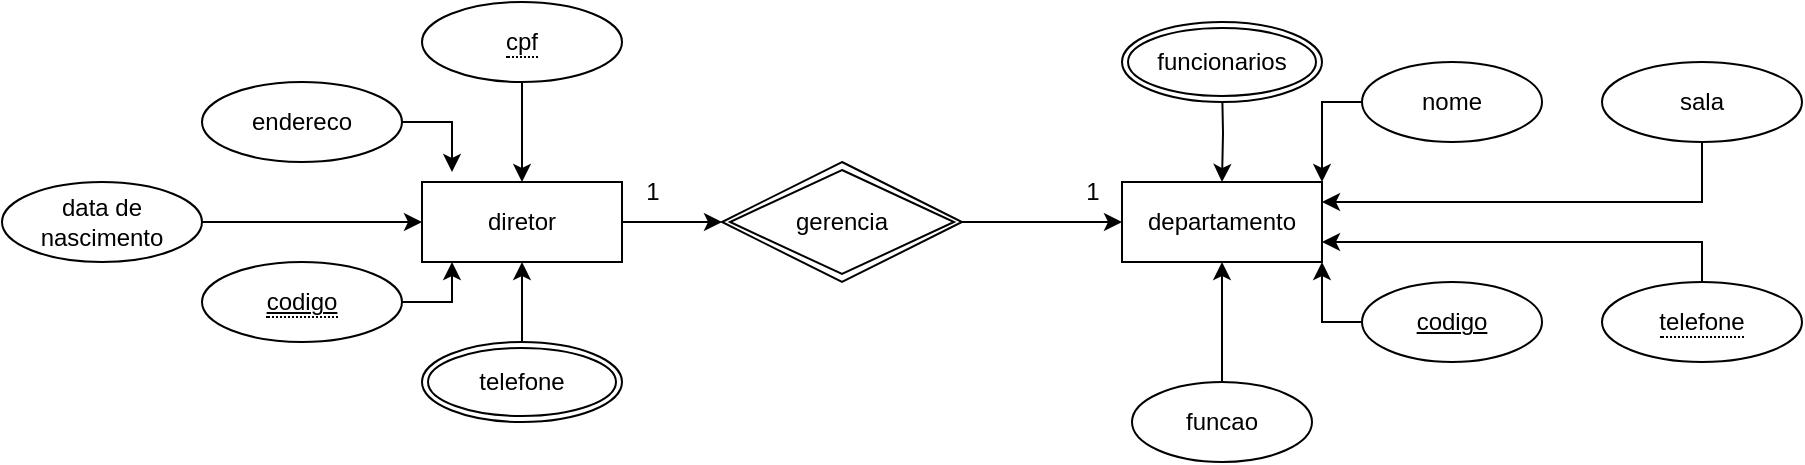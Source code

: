<mxfile version="24.2.3" type="device">
  <diagram id="DtmsHlURVZZJM9269L4C" name="Página-1">
    <mxGraphModel dx="1947" dy="529" grid="1" gridSize="10" guides="1" tooltips="1" connect="1" arrows="1" fold="1" page="1" pageScale="1" pageWidth="827" pageHeight="1169" math="0" shadow="0">
      <root>
        <mxCell id="0" />
        <mxCell id="1" parent="0" />
        <mxCell id="ItKnh0oiUi1nVi8k_IDV-5" style="edgeStyle=orthogonalEdgeStyle;rounded=0;orthogonalLoop=1;jettySize=auto;html=1;entryX=0;entryY=0.5;entryDx=0;entryDy=0;" parent="1" source="ItKnh0oiUi1nVi8k_IDV-1" target="ItKnh0oiUi1nVi8k_IDV-3" edge="1">
          <mxGeometry relative="1" as="geometry" />
        </mxCell>
        <mxCell id="ItKnh0oiUi1nVi8k_IDV-1" value="diretor" style="whiteSpace=wrap;html=1;align=center;" parent="1" vertex="1">
          <mxGeometry x="200" y="260" width="100" height="40" as="geometry" />
        </mxCell>
        <mxCell id="ItKnh0oiUi1nVi8k_IDV-2" value="departamento" style="whiteSpace=wrap;html=1;align=center;" parent="1" vertex="1">
          <mxGeometry x="550" y="260" width="100" height="40" as="geometry" />
        </mxCell>
        <mxCell id="ItKnh0oiUi1nVi8k_IDV-6" style="edgeStyle=orthogonalEdgeStyle;rounded=0;orthogonalLoop=1;jettySize=auto;html=1;entryX=0;entryY=0.5;entryDx=0;entryDy=0;" parent="1" source="ItKnh0oiUi1nVi8k_IDV-3" target="ItKnh0oiUi1nVi8k_IDV-2" edge="1">
          <mxGeometry relative="1" as="geometry" />
        </mxCell>
        <mxCell id="ItKnh0oiUi1nVi8k_IDV-3" value="gerencia" style="shape=rhombus;double=1;perimeter=rhombusPerimeter;whiteSpace=wrap;html=1;align=center;" parent="1" vertex="1">
          <mxGeometry x="350" y="250" width="120" height="60" as="geometry" />
        </mxCell>
        <mxCell id="ItKnh0oiUi1nVi8k_IDV-15" style="edgeStyle=orthogonalEdgeStyle;rounded=0;orthogonalLoop=1;jettySize=auto;html=1;entryX=0.5;entryY=0;entryDx=0;entryDy=0;" parent="1" source="ItKnh0oiUi1nVi8k_IDV-7" target="ItKnh0oiUi1nVi8k_IDV-1" edge="1">
          <mxGeometry relative="1" as="geometry" />
        </mxCell>
        <mxCell id="ItKnh0oiUi1nVi8k_IDV-7" value="&lt;span style=&quot;border-bottom: 1px dotted&quot;&gt;cpf&lt;/span&gt;" style="ellipse;whiteSpace=wrap;html=1;align=center;" parent="1" vertex="1">
          <mxGeometry x="200" y="170" width="100" height="40" as="geometry" />
        </mxCell>
        <mxCell id="ItKnh0oiUi1nVi8k_IDV-8" value="endereco" style="ellipse;whiteSpace=wrap;html=1;align=center;" parent="1" vertex="1">
          <mxGeometry x="90" y="210" width="100" height="40" as="geometry" />
        </mxCell>
        <mxCell id="ItKnh0oiUi1nVi8k_IDV-9" value="&lt;span style=&quot;border-bottom: 1px dotted&quot;&gt;&lt;u&gt;codigo&lt;/u&gt;&lt;/span&gt;" style="ellipse;whiteSpace=wrap;html=1;align=center;" parent="1" vertex="1">
          <mxGeometry x="90" y="300" width="100" height="40" as="geometry" />
        </mxCell>
        <mxCell id="ItKnh0oiUi1nVi8k_IDV-12" style="edgeStyle=orthogonalEdgeStyle;rounded=0;orthogonalLoop=1;jettySize=auto;html=1;entryX=0.5;entryY=1;entryDx=0;entryDy=0;" parent="1" source="ItKnh0oiUi1nVi8k_IDV-11" target="ItKnh0oiUi1nVi8k_IDV-1" edge="1">
          <mxGeometry relative="1" as="geometry" />
        </mxCell>
        <mxCell id="ItKnh0oiUi1nVi8k_IDV-11" value="telefone" style="ellipse;shape=doubleEllipse;margin=3;whiteSpace=wrap;html=1;align=center;" parent="1" vertex="1">
          <mxGeometry x="200" y="340" width="100" height="40" as="geometry" />
        </mxCell>
        <mxCell id="ItKnh0oiUi1nVi8k_IDV-13" style="edgeStyle=orthogonalEdgeStyle;rounded=0;orthogonalLoop=1;jettySize=auto;html=1;entryX=0.15;entryY=1;entryDx=0;entryDy=0;entryPerimeter=0;" parent="1" source="ItKnh0oiUi1nVi8k_IDV-9" target="ItKnh0oiUi1nVi8k_IDV-1" edge="1">
          <mxGeometry relative="1" as="geometry" />
        </mxCell>
        <mxCell id="ItKnh0oiUi1nVi8k_IDV-14" style="edgeStyle=orthogonalEdgeStyle;rounded=0;orthogonalLoop=1;jettySize=auto;html=1;entryX=0.15;entryY=-0.125;entryDx=0;entryDy=0;entryPerimeter=0;" parent="1" source="ItKnh0oiUi1nVi8k_IDV-8" target="ItKnh0oiUi1nVi8k_IDV-1" edge="1">
          <mxGeometry relative="1" as="geometry" />
        </mxCell>
        <mxCell id="ItKnh0oiUi1nVi8k_IDV-24" style="edgeStyle=orthogonalEdgeStyle;rounded=0;orthogonalLoop=1;jettySize=auto;html=1;entryX=0.5;entryY=0;entryDx=0;entryDy=0;" parent="1" target="ItKnh0oiUi1nVi8k_IDV-2" edge="1">
          <mxGeometry relative="1" as="geometry">
            <mxPoint x="600" y="210" as="sourcePoint" />
          </mxGeometry>
        </mxCell>
        <mxCell id="ItKnh0oiUi1nVi8k_IDV-23" style="edgeStyle=orthogonalEdgeStyle;rounded=0;orthogonalLoop=1;jettySize=auto;html=1;entryX=1;entryY=0;entryDx=0;entryDy=0;" parent="1" source="ItKnh0oiUi1nVi8k_IDV-18" target="ItKnh0oiUi1nVi8k_IDV-2" edge="1">
          <mxGeometry relative="1" as="geometry" />
        </mxCell>
        <mxCell id="ItKnh0oiUi1nVi8k_IDV-18" value="nome" style="ellipse;whiteSpace=wrap;html=1;align=center;" parent="1" vertex="1">
          <mxGeometry x="670" y="200" width="90" height="40" as="geometry" />
        </mxCell>
        <mxCell id="ItKnh0oiUi1nVi8k_IDV-22" style="edgeStyle=orthogonalEdgeStyle;rounded=0;orthogonalLoop=1;jettySize=auto;html=1;entryX=1;entryY=1;entryDx=0;entryDy=0;" parent="1" source="ItKnh0oiUi1nVi8k_IDV-19" target="ItKnh0oiUi1nVi8k_IDV-2" edge="1">
          <mxGeometry relative="1" as="geometry" />
        </mxCell>
        <mxCell id="ItKnh0oiUi1nVi8k_IDV-19" value="&lt;u&gt;codigo&lt;/u&gt;" style="ellipse;whiteSpace=wrap;html=1;align=center;" parent="1" vertex="1">
          <mxGeometry x="670" y="310" width="90" height="40" as="geometry" />
        </mxCell>
        <mxCell id="ItKnh0oiUi1nVi8k_IDV-21" value="" style="edgeStyle=orthogonalEdgeStyle;rounded=0;orthogonalLoop=1;jettySize=auto;html=1;" parent="1" source="ItKnh0oiUi1nVi8k_IDV-20" target="ItKnh0oiUi1nVi8k_IDV-2" edge="1">
          <mxGeometry relative="1" as="geometry" />
        </mxCell>
        <mxCell id="ItKnh0oiUi1nVi8k_IDV-20" value="funcao" style="ellipse;whiteSpace=wrap;html=1;align=center;" parent="1" vertex="1">
          <mxGeometry x="555" y="360" width="90" height="40" as="geometry" />
        </mxCell>
        <mxCell id="ItKnh0oiUi1nVi8k_IDV-25" value="funcionarios" style="ellipse;shape=doubleEllipse;margin=3;whiteSpace=wrap;html=1;align=center;" parent="1" vertex="1">
          <mxGeometry x="550" y="180" width="100" height="40" as="geometry" />
        </mxCell>
        <mxCell id="ItKnh0oiUi1nVi8k_IDV-29" style="edgeStyle=orthogonalEdgeStyle;rounded=0;orthogonalLoop=1;jettySize=auto;html=1;entryX=1;entryY=0.25;entryDx=0;entryDy=0;" parent="1" source="ItKnh0oiUi1nVi8k_IDV-26" target="ItKnh0oiUi1nVi8k_IDV-2" edge="1">
          <mxGeometry relative="1" as="geometry">
            <Array as="points">
              <mxPoint x="840" y="270" />
            </Array>
          </mxGeometry>
        </mxCell>
        <mxCell id="ItKnh0oiUi1nVi8k_IDV-26" value="sala" style="ellipse;whiteSpace=wrap;html=1;align=center;" parent="1" vertex="1">
          <mxGeometry x="790" y="200" width="100" height="40" as="geometry" />
        </mxCell>
        <mxCell id="ItKnh0oiUi1nVi8k_IDV-28" style="edgeStyle=orthogonalEdgeStyle;rounded=0;orthogonalLoop=1;jettySize=auto;html=1;entryX=1;entryY=0.75;entryDx=0;entryDy=0;" parent="1" source="ItKnh0oiUi1nVi8k_IDV-27" target="ItKnh0oiUi1nVi8k_IDV-2" edge="1">
          <mxGeometry relative="1" as="geometry">
            <Array as="points">
              <mxPoint x="840" y="290" />
            </Array>
          </mxGeometry>
        </mxCell>
        <mxCell id="ItKnh0oiUi1nVi8k_IDV-27" value="&lt;span style=&quot;border-bottom: 1px dotted&quot;&gt;telefone&lt;/span&gt;" style="ellipse;whiteSpace=wrap;html=1;align=center;" parent="1" vertex="1">
          <mxGeometry x="790" y="310" width="100" height="40" as="geometry" />
        </mxCell>
        <mxCell id="ItKnh0oiUi1nVi8k_IDV-32" style="edgeStyle=orthogonalEdgeStyle;rounded=0;orthogonalLoop=1;jettySize=auto;html=1;entryX=0;entryY=0.5;entryDx=0;entryDy=0;" parent="1" source="ItKnh0oiUi1nVi8k_IDV-30" target="ItKnh0oiUi1nVi8k_IDV-1" edge="1">
          <mxGeometry relative="1" as="geometry" />
        </mxCell>
        <mxCell id="ItKnh0oiUi1nVi8k_IDV-30" value="data de nascimento" style="ellipse;whiteSpace=wrap;html=1;align=center;" parent="1" vertex="1">
          <mxGeometry x="-10" y="260" width="100" height="40" as="geometry" />
        </mxCell>
        <mxCell id="7MXnISCriyHaBijKsuTn-1" value="1" style="text;html=1;align=center;verticalAlign=middle;resizable=0;points=[];autosize=1;strokeColor=none;fillColor=none;" vertex="1" parent="1">
          <mxGeometry x="520" y="250" width="30" height="30" as="geometry" />
        </mxCell>
        <mxCell id="7MXnISCriyHaBijKsuTn-2" value="1" style="text;html=1;align=center;verticalAlign=middle;resizable=0;points=[];autosize=1;strokeColor=none;fillColor=none;" vertex="1" parent="1">
          <mxGeometry x="300" y="250" width="30" height="30" as="geometry" />
        </mxCell>
      </root>
    </mxGraphModel>
  </diagram>
</mxfile>
